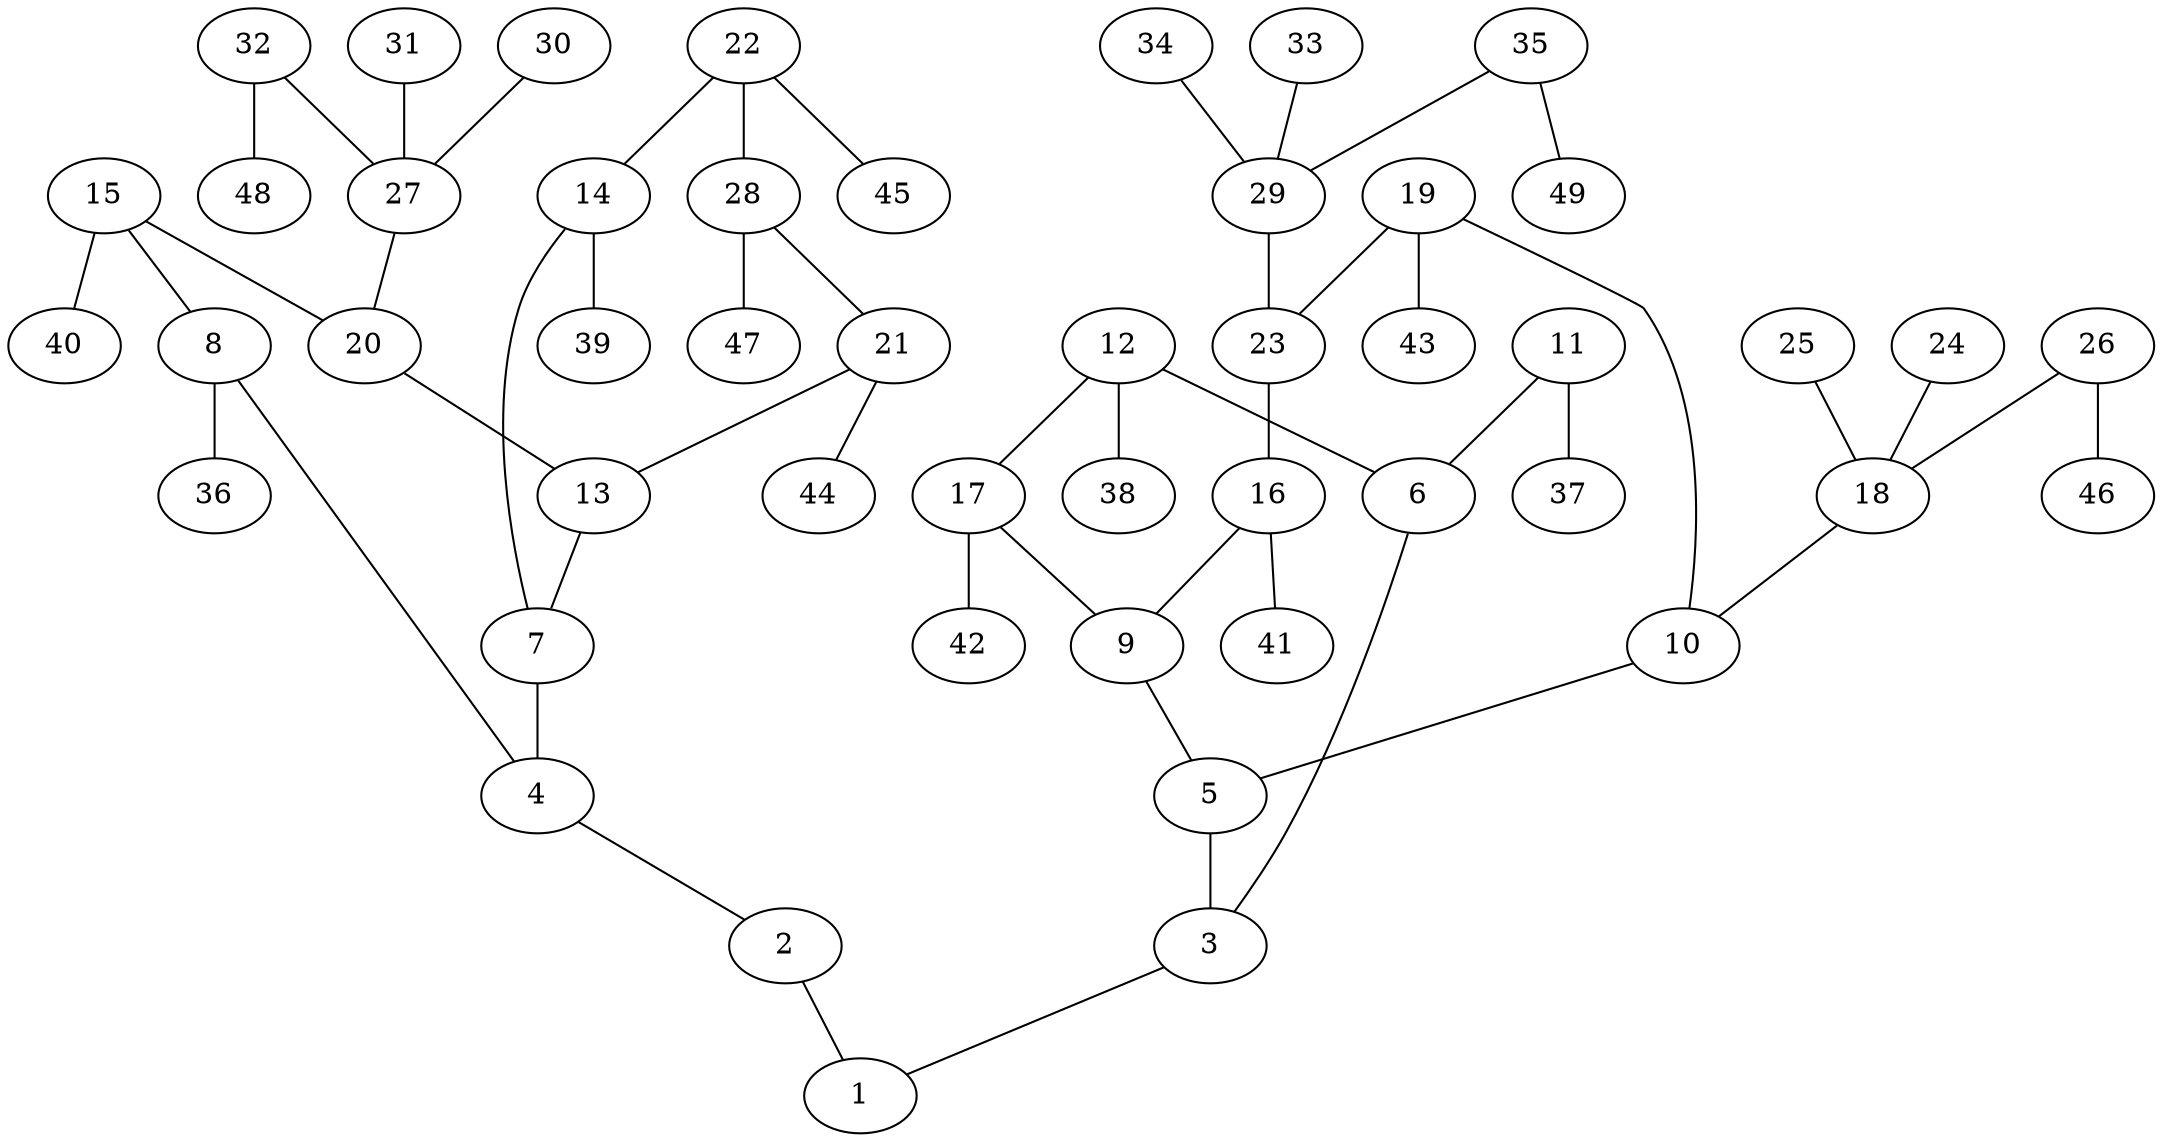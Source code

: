 graph molecule_4004 {
	1	 [chem=N];
	2	 [chem=N];
	2 -- 1	 [valence=2];
	3	 [chem=C];
	3 -- 1	 [valence=1];
	4	 [chem=C];
	4 -- 2	 [valence=1];
	5	 [chem=C];
	5 -- 3	 [valence=2];
	6	 [chem=C];
	6 -- 3	 [valence=1];
	7	 [chem=C];
	7 -- 4	 [valence=2];
	8	 [chem=C];
	8 -- 4	 [valence=1];
	36	 [chem=H];
	8 -- 36	 [valence=1];
	9	 [chem=C];
	9 -- 5	 [valence=1];
	10	 [chem=C];
	10 -- 5	 [valence=1];
	11	 [chem=O];
	11 -- 6	 [valence=1];
	37	 [chem=H];
	11 -- 37	 [valence=1];
	12	 [chem=C];
	12 -- 6	 [valence=2];
	17	 [chem=C];
	12 -- 17	 [valence=1];
	38	 [chem=H];
	12 -- 38	 [valence=1];
	13	 [chem=C];
	13 -- 7	 [valence=1];
	14	 [chem=C];
	14 -- 7	 [valence=1];
	39	 [chem=H];
	14 -- 39	 [valence=1];
	15	 [chem=C];
	15 -- 8	 [valence=2];
	20	 [chem=C];
	15 -- 20	 [valence=1];
	40	 [chem=H];
	15 -- 40	 [valence=1];
	16	 [chem=C];
	16 -- 9	 [valence=1];
	41	 [chem=H];
	16 -- 41	 [valence=1];
	17 -- 9	 [valence=2];
	42	 [chem=H];
	17 -- 42	 [valence=1];
	18	 [chem=S];
	18 -- 10	 [valence=1];
	19	 [chem=C];
	19 -- 10	 [valence=2];
	23	 [chem=C];
	19 -- 23	 [valence=1];
	43	 [chem=H];
	19 -- 43	 [valence=1];
	20 -- 13	 [valence=2];
	21	 [chem=C];
	21 -- 13	 [valence=1];
	44	 [chem=H];
	21 -- 44	 [valence=1];
	22	 [chem=C];
	22 -- 14	 [valence=2];
	28	 [chem=C];
	22 -- 28	 [valence=1];
	45	 [chem=H];
	22 -- 45	 [valence=1];
	23 -- 16	 [valence=2];
	24	 [chem=O];
	24 -- 18	 [valence=2];
	25	 [chem=O];
	25 -- 18	 [valence=2];
	26	 [chem=O];
	26 -- 18	 [valence=1];
	46	 [chem=H];
	26 -- 46	 [valence=1];
	27	 [chem=S];
	27 -- 20	 [valence=1];
	28 -- 21	 [valence=2];
	47	 [chem=H];
	28 -- 47	 [valence=1];
	29	 [chem=S];
	29 -- 23	 [valence=1];
	30	 [chem=O];
	30 -- 27	 [valence=2];
	31	 [chem=O];
	31 -- 27	 [valence=2];
	32	 [chem=O];
	32 -- 27	 [valence=1];
	48	 [chem=H];
	32 -- 48	 [valence=1];
	33	 [chem=O];
	33 -- 29	 [valence=2];
	34	 [chem=O];
	34 -- 29	 [valence=2];
	35	 [chem=O];
	35 -- 29	 [valence=1];
	49	 [chem=H];
	35 -- 49	 [valence=1];
}

